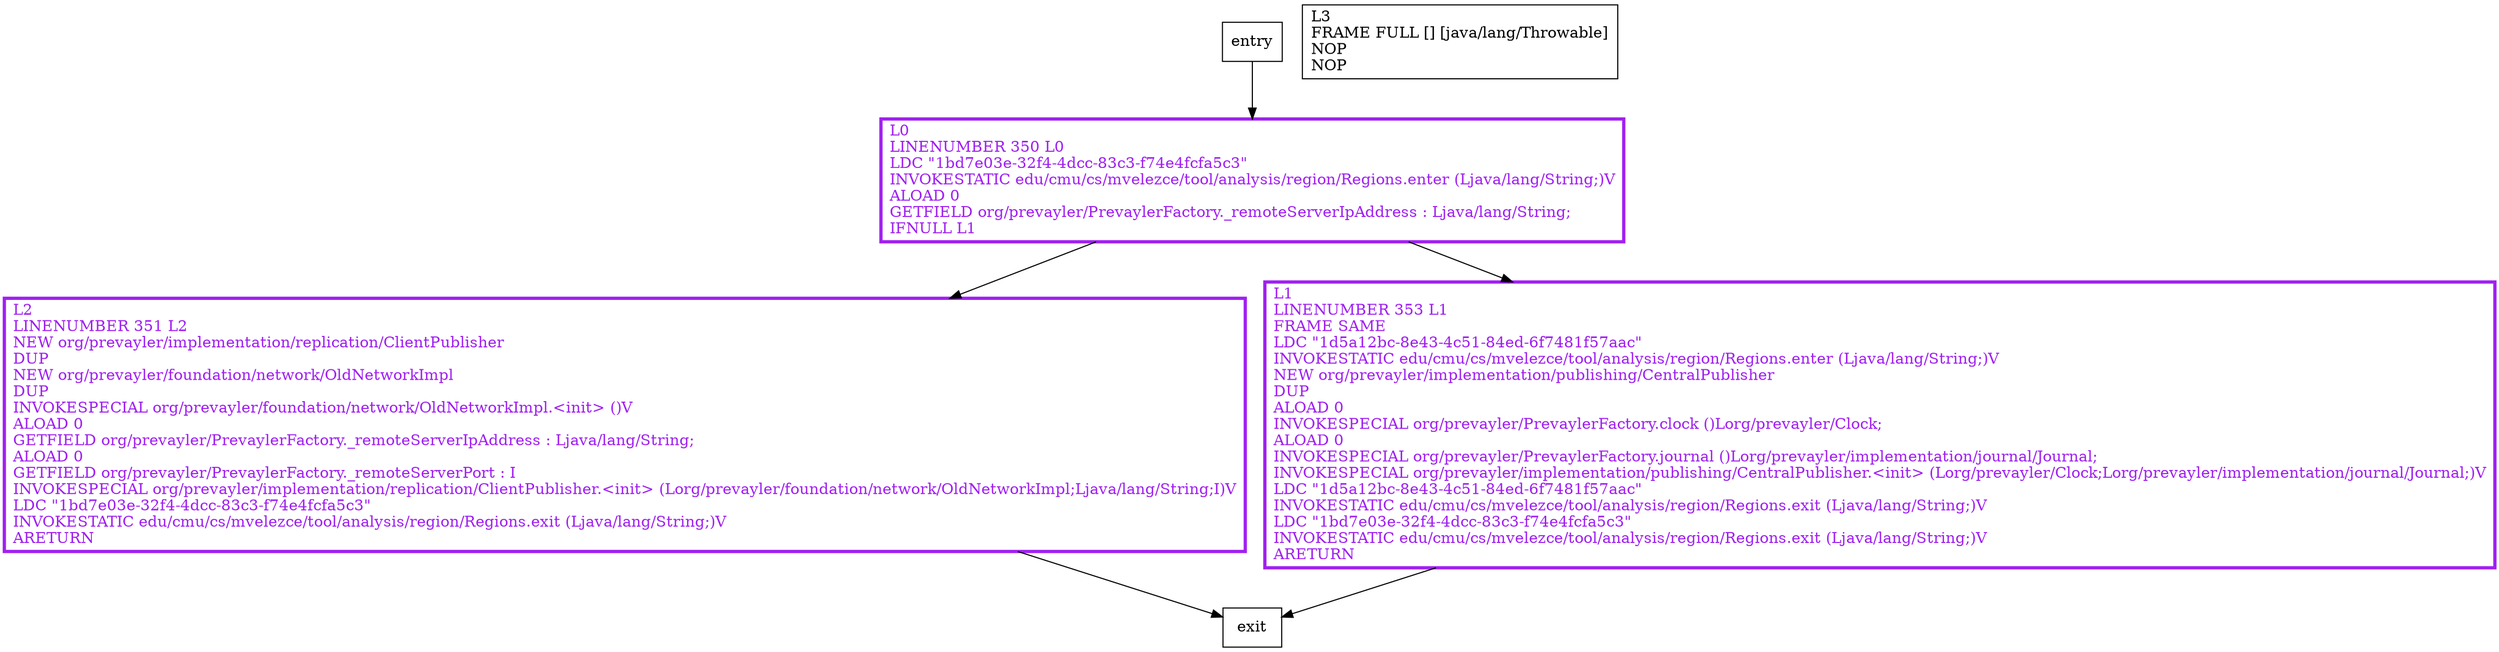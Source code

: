 digraph publisher {
node [shape=record];
1016807786 [label="L0\lLINENUMBER 350 L0\lLDC \"1bd7e03e-32f4-4dcc-83c3-f74e4fcfa5c3\"\lINVOKESTATIC edu/cmu/cs/mvelezce/tool/analysis/region/Regions.enter (Ljava/lang/String;)V\lALOAD 0\lGETFIELD org/prevayler/PrevaylerFactory._remoteServerIpAddress : Ljava/lang/String;\lIFNULL L1\l"];
1306754867 [label="L2\lLINENUMBER 351 L2\lNEW org/prevayler/implementation/replication/ClientPublisher\lDUP\lNEW org/prevayler/foundation/network/OldNetworkImpl\lDUP\lINVOKESPECIAL org/prevayler/foundation/network/OldNetworkImpl.\<init\> ()V\lALOAD 0\lGETFIELD org/prevayler/PrevaylerFactory._remoteServerIpAddress : Ljava/lang/String;\lALOAD 0\lGETFIELD org/prevayler/PrevaylerFactory._remoteServerPort : I\lINVOKESPECIAL org/prevayler/implementation/replication/ClientPublisher.\<init\> (Lorg/prevayler/foundation/network/OldNetworkImpl;Ljava/lang/String;I)V\lLDC \"1bd7e03e-32f4-4dcc-83c3-f74e4fcfa5c3\"\lINVOKESTATIC edu/cmu/cs/mvelezce/tool/analysis/region/Regions.exit (Ljava/lang/String;)V\lARETURN\l"];
375985090 [label="L3\lFRAME FULL [] [java/lang/Throwable]\lNOP\lNOP\l"];
468552445 [label="L1\lLINENUMBER 353 L1\lFRAME SAME\lLDC \"1d5a12bc-8e43-4c51-84ed-6f7481f57aac\"\lINVOKESTATIC edu/cmu/cs/mvelezce/tool/analysis/region/Regions.enter (Ljava/lang/String;)V\lNEW org/prevayler/implementation/publishing/CentralPublisher\lDUP\lALOAD 0\lINVOKESPECIAL org/prevayler/PrevaylerFactory.clock ()Lorg/prevayler/Clock;\lALOAD 0\lINVOKESPECIAL org/prevayler/PrevaylerFactory.journal ()Lorg/prevayler/implementation/journal/Journal;\lINVOKESPECIAL org/prevayler/implementation/publishing/CentralPublisher.\<init\> (Lorg/prevayler/Clock;Lorg/prevayler/implementation/journal/Journal;)V\lLDC \"1d5a12bc-8e43-4c51-84ed-6f7481f57aac\"\lINVOKESTATIC edu/cmu/cs/mvelezce/tool/analysis/region/Regions.exit (Ljava/lang/String;)V\lLDC \"1bd7e03e-32f4-4dcc-83c3-f74e4fcfa5c3\"\lINVOKESTATIC edu/cmu/cs/mvelezce/tool/analysis/region/Regions.exit (Ljava/lang/String;)V\lARETURN\l"];
entry;
exit;
entry -> 1016807786;
1016807786 -> 1306754867;
1016807786 -> 468552445;
1306754867 -> exit;
468552445 -> exit;
1016807786[fontcolor="purple", penwidth=3, color="purple"];
1306754867[fontcolor="purple", penwidth=3, color="purple"];
468552445[fontcolor="purple", penwidth=3, color="purple"];
}
